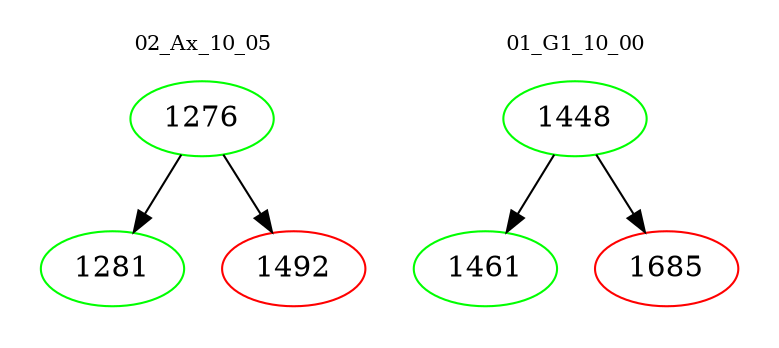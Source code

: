 digraph{
subgraph cluster_0 {
color = white
label = "02_Ax_10_05";
fontsize=10;
T0_1276 [label="1276", color="green"]
T0_1276 -> T0_1281 [color="black"]
T0_1281 [label="1281", color="green"]
T0_1276 -> T0_1492 [color="black"]
T0_1492 [label="1492", color="red"]
}
subgraph cluster_1 {
color = white
label = "01_G1_10_00";
fontsize=10;
T1_1448 [label="1448", color="green"]
T1_1448 -> T1_1461 [color="black"]
T1_1461 [label="1461", color="green"]
T1_1448 -> T1_1685 [color="black"]
T1_1685 [label="1685", color="red"]
}
}
